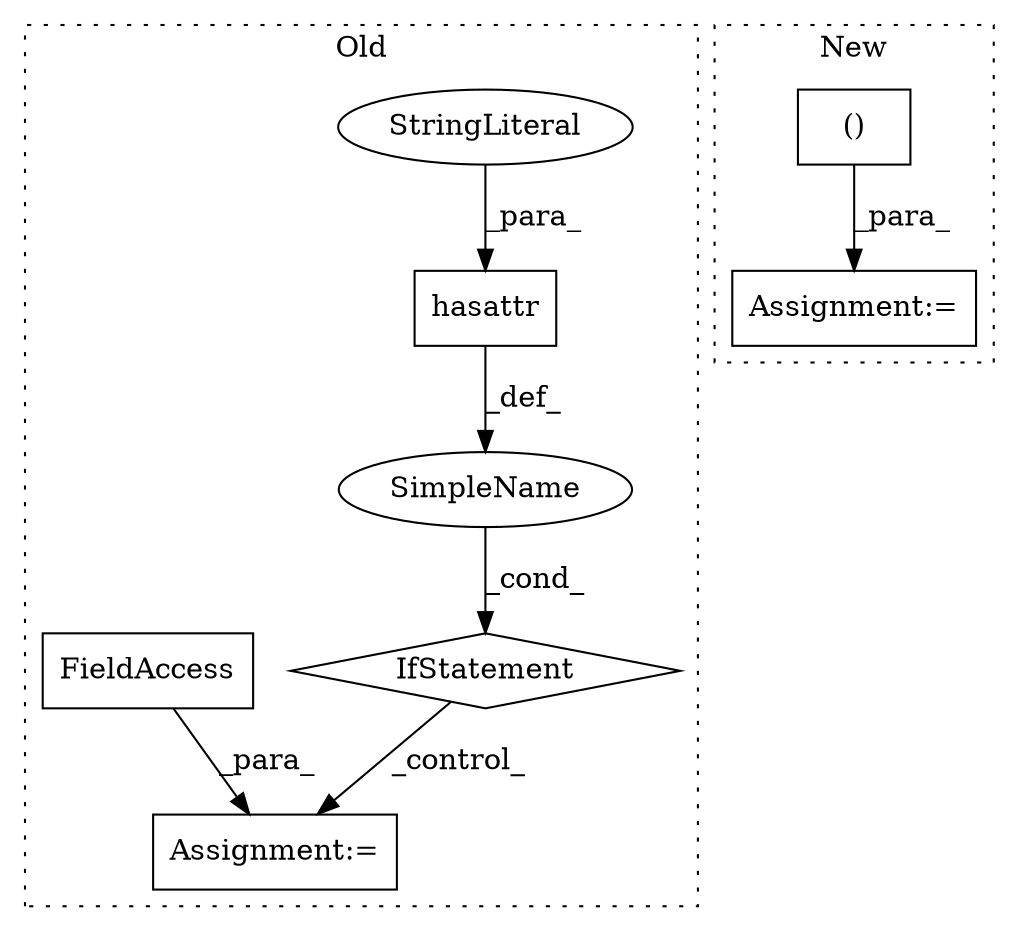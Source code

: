 digraph G {
subgraph cluster0 {
1 [label="hasattr" a="32" s="6404,6423" l="8,1" shape="box"];
3 [label="StringLiteral" a="45" s="6415" l="8" shape="ellipse"];
4 [label="Assignment:=" a="7" s="6436" l="1" shape="box"];
5 [label="IfStatement" a="25" s="6400,6424" l="4,2" shape="diamond"];
6 [label="SimpleName" a="42" s="" l="" shape="ellipse"];
7 [label="FieldAccess" a="22" s="6437" l="9" shape="box"];
label = "Old";
style="dotted";
}
subgraph cluster1 {
2 [label="()" a="106" s="6343" l="66" shape="box"];
8 [label="Assignment:=" a="7" s="6336" l="7" shape="box"];
label = "New";
style="dotted";
}
1 -> 6 [label="_def_"];
2 -> 8 [label="_para_"];
3 -> 1 [label="_para_"];
5 -> 4 [label="_control_"];
6 -> 5 [label="_cond_"];
7 -> 4 [label="_para_"];
}
